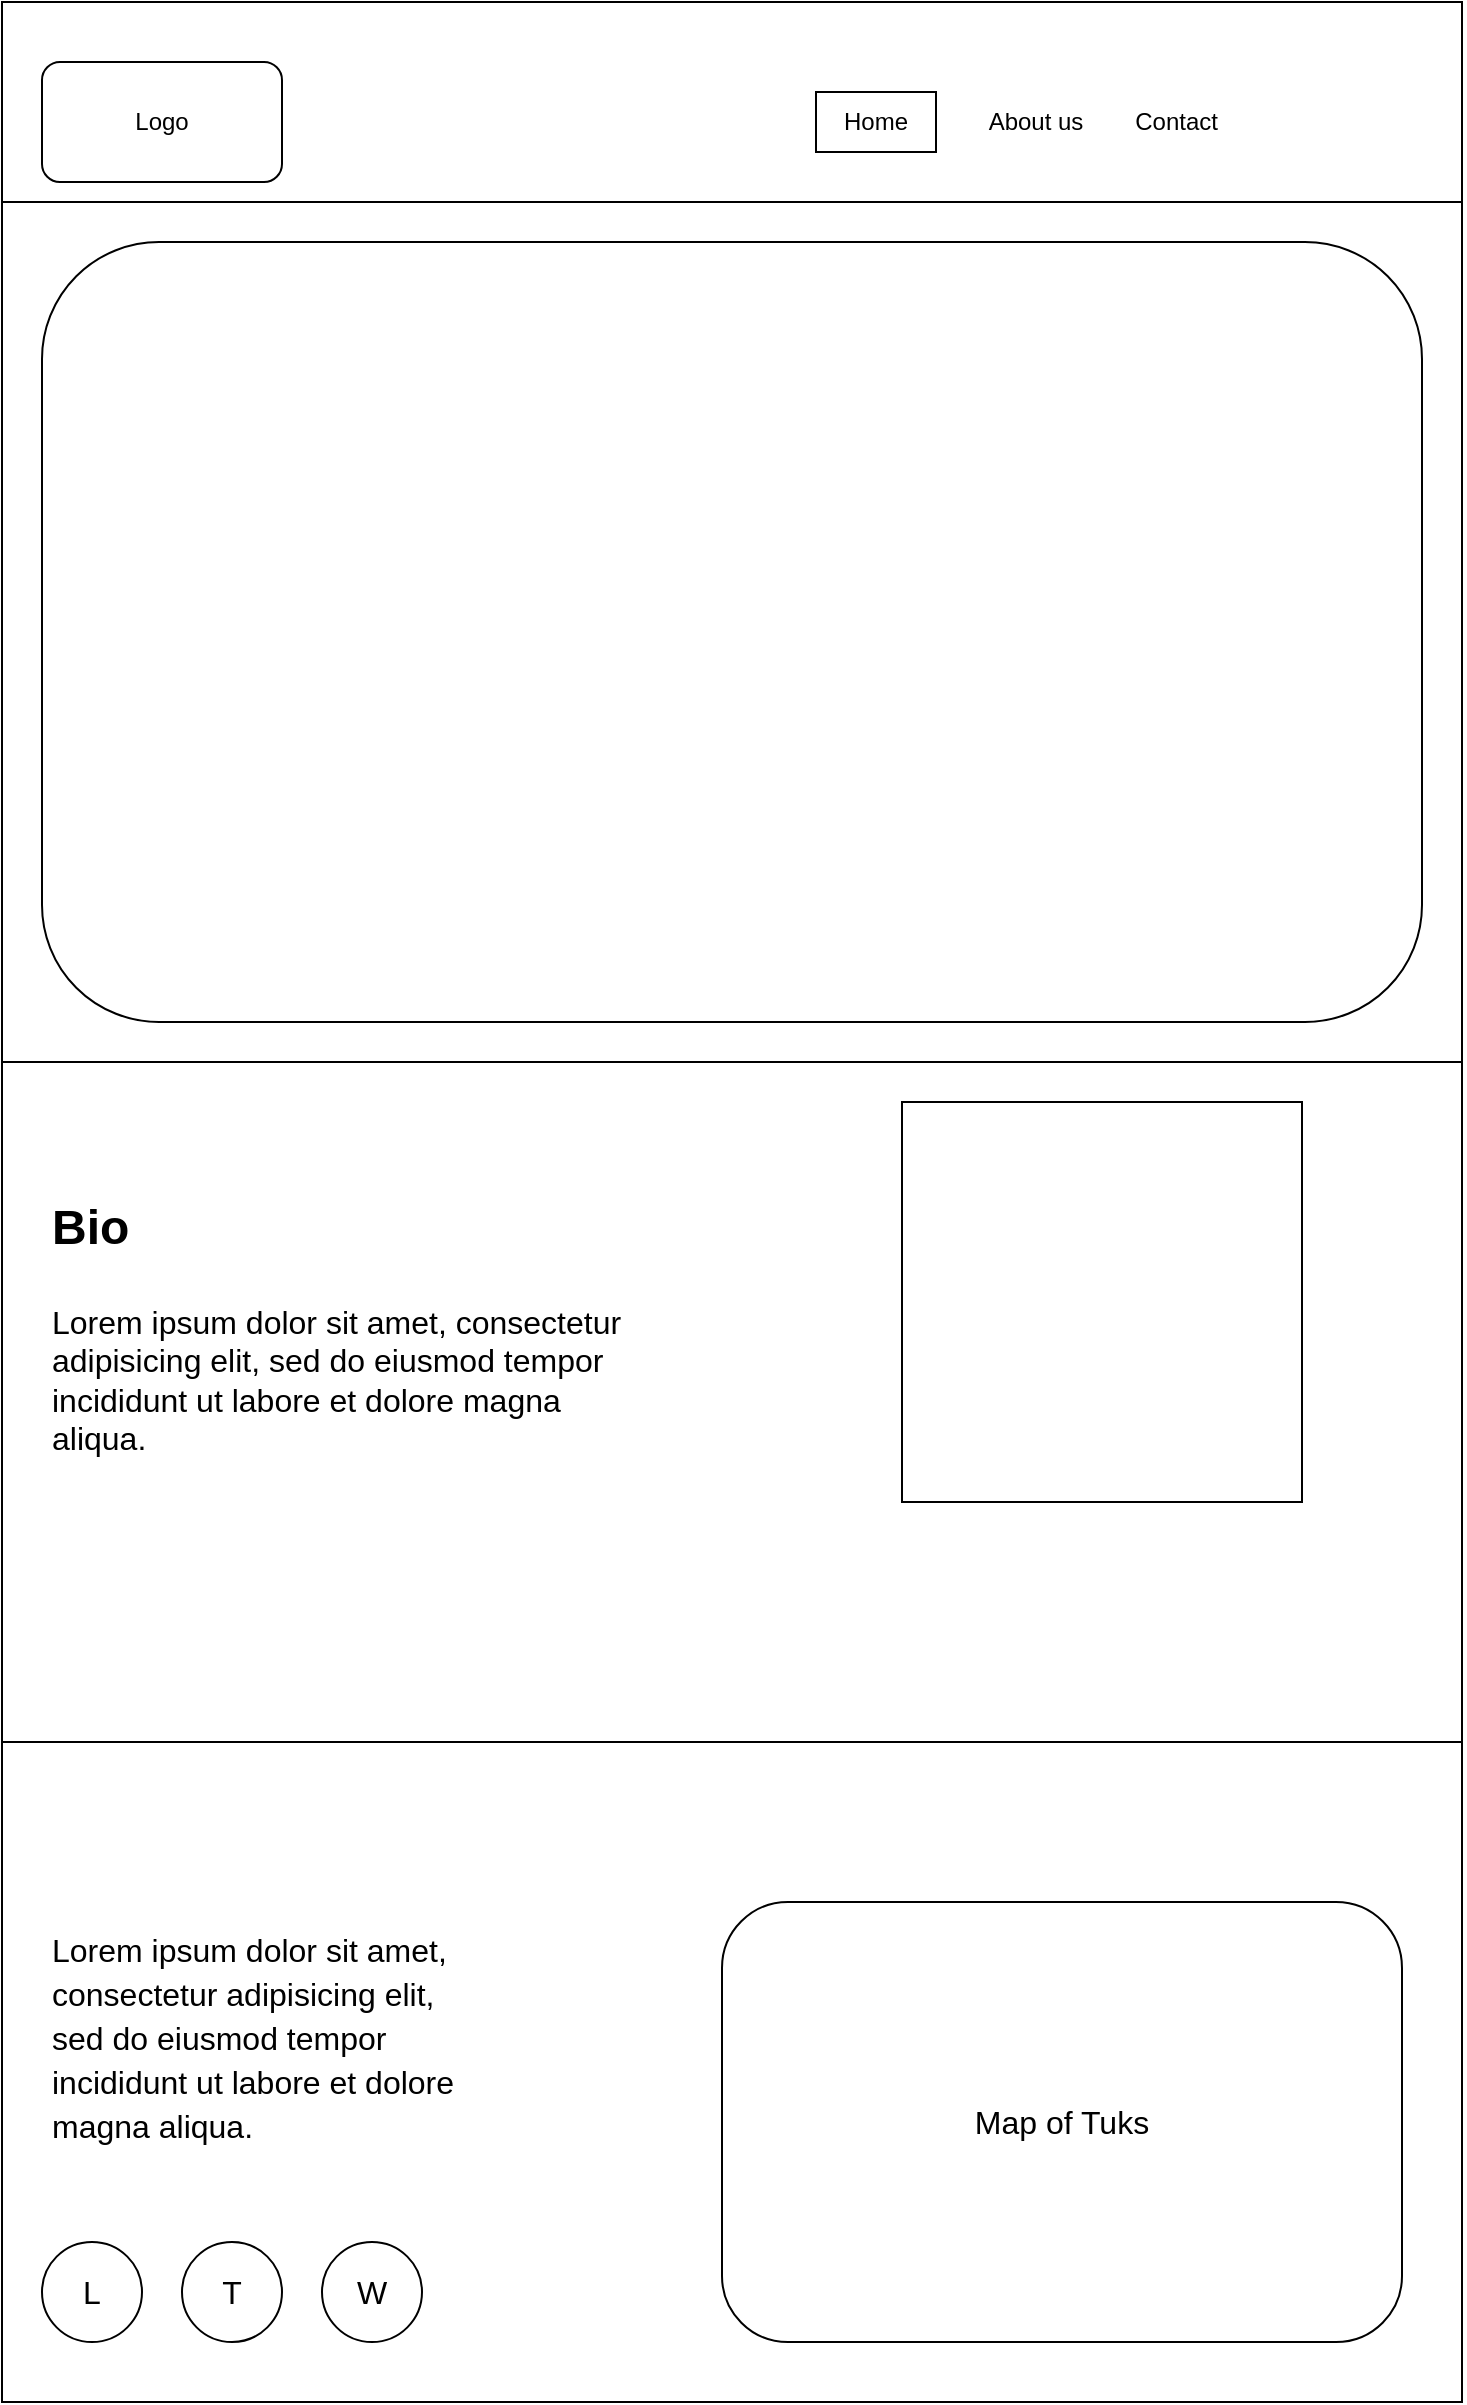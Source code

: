 <mxfile version="20.8.16" type="device" pages="3"><diagram name="Home" id="L5jhxg1fdY_70qyHmlST"><mxGraphModel dx="880" dy="1629" grid="1" gridSize="10" guides="1" tooltips="1" connect="1" arrows="1" fold="1" page="1" pageScale="1" pageWidth="850" pageHeight="1100" math="0" shadow="0"><root><mxCell id="0"/><mxCell id="1" parent="0"/><mxCell id="uuqp2mAMDIRXfUw2wHZH-21" value="" style="group" vertex="1" connectable="0" parent="1"><mxGeometry x="54" y="-1039" width="730" height="1200" as="geometry"/></mxCell><mxCell id="uuqp2mAMDIRXfUw2wHZH-1" value="" style="rounded=0;whiteSpace=wrap;html=1;movable=1;resizable=1;rotatable=1;deletable=1;editable=1;connectable=1;" vertex="1" parent="uuqp2mAMDIRXfUw2wHZH-21"><mxGeometry width="730" height="1200" as="geometry"/></mxCell><mxCell id="uuqp2mAMDIRXfUw2wHZH-2" value="Logo" style="rounded=1;whiteSpace=wrap;html=1;" vertex="1" parent="uuqp2mAMDIRXfUw2wHZH-21"><mxGeometry x="20" y="30" width="120" height="60" as="geometry"/></mxCell><mxCell id="uuqp2mAMDIRXfUw2wHZH-3" value="About us" style="text;html=1;strokeColor=none;fillColor=none;align=center;verticalAlign=middle;whiteSpace=wrap;rounded=0;" vertex="1" parent="uuqp2mAMDIRXfUw2wHZH-21"><mxGeometry x="487" y="45" width="60" height="30" as="geometry"/></mxCell><mxCell id="uuqp2mAMDIRXfUw2wHZH-4" value="Contact&amp;nbsp;" style="text;html=1;strokeColor=none;fillColor=none;align=center;verticalAlign=middle;whiteSpace=wrap;rounded=0;" vertex="1" parent="uuqp2mAMDIRXfUw2wHZH-21"><mxGeometry x="559" y="45" width="60" height="30" as="geometry"/></mxCell><mxCell id="uuqp2mAMDIRXfUw2wHZH-5" value="" style="rounded=1;whiteSpace=wrap;html=1;" vertex="1" parent="uuqp2mAMDIRXfUw2wHZH-21"><mxGeometry x="20" y="120" width="690" height="390" as="geometry"/></mxCell><mxCell id="uuqp2mAMDIRXfUw2wHZH-6" value="&lt;h1 style=&quot;&quot;&gt;&lt;font style=&quot;font-size: 24px;&quot;&gt;Bio&lt;/font&gt;&lt;/h1&gt;&lt;p style=&quot;font-size: 16px;&quot;&gt;Lorem ipsum dolor sit amet, consectetur adipisicing elit, sed do eiusmod tempor incididunt ut labore et dolore magna aliqua.&lt;/p&gt;" style="text;html=1;strokeColor=none;fillColor=none;spacing=5;spacingTop=-20;whiteSpace=wrap;overflow=hidden;rounded=0;fontSize=16;" vertex="1" parent="uuqp2mAMDIRXfUw2wHZH-21"><mxGeometry x="20" y="580" width="310" height="170" as="geometry"/></mxCell><mxCell id="uuqp2mAMDIRXfUw2wHZH-8" value="" style="whiteSpace=wrap;html=1;aspect=fixed;" vertex="1" parent="uuqp2mAMDIRXfUw2wHZH-21"><mxGeometry x="450" y="550" width="200" height="200" as="geometry"/></mxCell><mxCell id="uuqp2mAMDIRXfUw2wHZH-9" value="L" style="ellipse;whiteSpace=wrap;html=1;aspect=fixed;fontSize=16;" vertex="1" parent="uuqp2mAMDIRXfUw2wHZH-21"><mxGeometry x="20" y="1120" width="50" height="50" as="geometry"/></mxCell><mxCell id="uuqp2mAMDIRXfUw2wHZH-10" value="T" style="ellipse;whiteSpace=wrap;html=1;aspect=fixed;fontSize=16;" vertex="1" parent="uuqp2mAMDIRXfUw2wHZH-21"><mxGeometry x="90" y="1120" width="50" height="50" as="geometry"/></mxCell><mxCell id="uuqp2mAMDIRXfUw2wHZH-11" value="W" style="ellipse;whiteSpace=wrap;html=1;aspect=fixed;fontSize=16;" vertex="1" parent="uuqp2mAMDIRXfUw2wHZH-21"><mxGeometry x="160" y="1120" width="50" height="50" as="geometry"/></mxCell><mxCell id="uuqp2mAMDIRXfUw2wHZH-12" value="&lt;h1 style=&quot;line-height: 50%;&quot;&gt;&lt;span style=&quot;background-color: initial; font-size: 16px; font-weight: normal;&quot;&gt;Lorem ipsum dolor sit amet, consectetur adipisicing elit, sed do eiusmod tempor incididunt ut labore et dolore magna aliqua.&lt;/span&gt;&lt;br&gt;&lt;/h1&gt;" style="text;html=1;strokeColor=none;fillColor=none;spacing=5;spacingTop=-20;whiteSpace=wrap;overflow=hidden;rounded=0;fontSize=16;" vertex="1" parent="uuqp2mAMDIRXfUw2wHZH-21"><mxGeometry x="20" y="950" width="210" height="130" as="geometry"/></mxCell><mxCell id="uuqp2mAMDIRXfUw2wHZH-13" value="Map of Tuks" style="rounded=1;whiteSpace=wrap;html=1;fontSize=16;" vertex="1" parent="uuqp2mAMDIRXfUw2wHZH-21"><mxGeometry x="360" y="950" width="340" height="220" as="geometry"/></mxCell><mxCell id="uuqp2mAMDIRXfUw2wHZH-17" value="Home" style="text;html=1;strokeColor=default;fillColor=none;align=center;verticalAlign=middle;whiteSpace=wrap;rounded=0;labelBorderColor=none;" vertex="1" parent="uuqp2mAMDIRXfUw2wHZH-21"><mxGeometry x="407" y="45" width="60" height="30" as="geometry"/></mxCell><mxCell id="uuqp2mAMDIRXfUw2wHZH-18" value="" style="endArrow=none;html=1;rounded=0;fontSize=24;" edge="1" parent="uuqp2mAMDIRXfUw2wHZH-21"><mxGeometry width="50" height="50" relative="1" as="geometry"><mxPoint y="870" as="sourcePoint"/><mxPoint x="730" y="870" as="targetPoint"/></mxGeometry></mxCell><mxCell id="uuqp2mAMDIRXfUw2wHZH-19" value="" style="endArrow=none;html=1;rounded=0;fontSize=24;" edge="1" parent="uuqp2mAMDIRXfUw2wHZH-21"><mxGeometry width="50" height="50" relative="1" as="geometry"><mxPoint y="530" as="sourcePoint"/><mxPoint x="730" y="530" as="targetPoint"/></mxGeometry></mxCell><mxCell id="uuqp2mAMDIRXfUw2wHZH-20" value="" style="endArrow=none;html=1;rounded=0;fontSize=24;" edge="1" parent="uuqp2mAMDIRXfUw2wHZH-21"><mxGeometry width="50" height="50" relative="1" as="geometry"><mxPoint y="100" as="sourcePoint"/><mxPoint x="730" y="100" as="targetPoint"/></mxGeometry></mxCell></root></mxGraphModel></diagram><diagram id="TVanhRDAFozlgG1r7J30" name="Contact us"><mxGraphModel dx="880" dy="1629" grid="1" gridSize="10" guides="1" tooltips="1" connect="1" arrows="1" fold="1" page="1" pageScale="1" pageWidth="850" pageHeight="1100" math="0" shadow="0"><root><mxCell id="0"/><mxCell id="1" parent="0"/><mxCell id="iryPUl64xxmAXnENhKVM-1" value="" style="group;strokeColor=default;" vertex="1" connectable="0" parent="1"><mxGeometry x="54" y="-1039" width="730" height="1200" as="geometry"/></mxCell><mxCell id="iryPUl64xxmAXnENhKVM-2" value="" style="rounded=0;whiteSpace=wrap;html=1;movable=0;resizable=0;rotatable=0;deletable=0;editable=0;connectable=0;" vertex="1" parent="iryPUl64xxmAXnENhKVM-1"><mxGeometry width="730" height="1200" as="geometry"/></mxCell><mxCell id="iryPUl64xxmAXnENhKVM-3" value="Logo" style="rounded=1;whiteSpace=wrap;html=1;" vertex="1" parent="iryPUl64xxmAXnENhKVM-1"><mxGeometry x="20" y="30" width="120" height="60" as="geometry"/></mxCell><mxCell id="iryPUl64xxmAXnENhKVM-4" value="About us" style="text;html=1;strokeColor=none;fillColor=none;align=center;verticalAlign=middle;whiteSpace=wrap;rounded=0;" vertex="1" parent="iryPUl64xxmAXnENhKVM-1"><mxGeometry x="487" y="45" width="60" height="30" as="geometry"/></mxCell><mxCell id="iryPUl64xxmAXnENhKVM-5" value="Contact us" style="text;html=1;strokeColor=default;fillColor=none;align=center;verticalAlign=middle;whiteSpace=wrap;rounded=0;" vertex="1" parent="iryPUl64xxmAXnENhKVM-1"><mxGeometry x="559" y="45" width="71" height="30" as="geometry"/></mxCell><mxCell id="iryPUl64xxmAXnENhKVM-6" value="" style="rounded=1;whiteSpace=wrap;html=1;" vertex="1" parent="iryPUl64xxmAXnENhKVM-1"><mxGeometry x="20" y="309" width="290" height="150" as="geometry"/></mxCell><mxCell id="iryPUl64xxmAXnENhKVM-9" value="L" style="ellipse;whiteSpace=wrap;html=1;aspect=fixed;fontSize=16;" vertex="1" parent="iryPUl64xxmAXnENhKVM-1"><mxGeometry x="20" y="1120" width="50" height="50" as="geometry"/></mxCell><mxCell id="iryPUl64xxmAXnENhKVM-10" value="T" style="ellipse;whiteSpace=wrap;html=1;aspect=fixed;fontSize=16;" vertex="1" parent="iryPUl64xxmAXnENhKVM-1"><mxGeometry x="90" y="1120" width="50" height="50" as="geometry"/></mxCell><mxCell id="iryPUl64xxmAXnENhKVM-11" value="W" style="ellipse;whiteSpace=wrap;html=1;aspect=fixed;fontSize=16;" vertex="1" parent="iryPUl64xxmAXnENhKVM-1"><mxGeometry x="160" y="1120" width="50" height="50" as="geometry"/></mxCell><mxCell id="iryPUl64xxmAXnENhKVM-12" value="&lt;h1 style=&quot;line-height: 50%;&quot;&gt;&lt;span style=&quot;background-color: initial; font-size: 16px; font-weight: normal;&quot;&gt;Lorem ipsum dolor sit amet, consectetur adipisicing elit, sed do eiusmod tempor incididunt ut labore et dolore magna aliqua.&lt;/span&gt;&lt;br&gt;&lt;/h1&gt;" style="text;html=1;strokeColor=none;fillColor=none;spacing=5;spacingTop=-20;whiteSpace=wrap;overflow=hidden;rounded=0;fontSize=16;" vertex="1" parent="iryPUl64xxmAXnENhKVM-1"><mxGeometry x="20" y="950" width="210" height="130" as="geometry"/></mxCell><mxCell id="iryPUl64xxmAXnENhKVM-13" value="Map of Tuks" style="rounded=1;whiteSpace=wrap;html=1;fontSize=16;" vertex="1" parent="iryPUl64xxmAXnENhKVM-1"><mxGeometry x="360" y="950" width="340" height="220" as="geometry"/></mxCell><mxCell id="iryPUl64xxmAXnENhKVM-14" value="Home" style="text;html=1;strokeColor=none;fillColor=none;align=center;verticalAlign=middle;whiteSpace=wrap;rounded=0;" vertex="1" parent="iryPUl64xxmAXnENhKVM-1"><mxGeometry x="407" y="45" width="60" height="30" as="geometry"/></mxCell><mxCell id="iryPUl64xxmAXnENhKVM-15" value="" style="endArrow=none;html=1;rounded=0;fontSize=24;" edge="1" parent="iryPUl64xxmAXnENhKVM-1"><mxGeometry width="50" height="50" relative="1" as="geometry"><mxPoint y="870" as="sourcePoint"/><mxPoint x="730" y="870" as="targetPoint"/></mxGeometry></mxCell><mxCell id="iryPUl64xxmAXnENhKVM-16" value="" style="endArrow=none;html=1;rounded=0;fontSize=24;" edge="1" parent="iryPUl64xxmAXnENhKVM-1"><mxGeometry width="50" height="50" relative="1" as="geometry"><mxPoint y="530" as="sourcePoint"/><mxPoint x="730" y="530" as="targetPoint"/></mxGeometry></mxCell><mxCell id="iryPUl64xxmAXnENhKVM-17" value="" style="endArrow=none;html=1;rounded=0;fontSize=24;" edge="1" parent="iryPUl64xxmAXnENhKVM-1"><mxGeometry width="50" height="50" relative="1" as="geometry"><mxPoint y="100" as="sourcePoint"/><mxPoint x="730" y="100" as="targetPoint"/></mxGeometry></mxCell><mxCell id="8cqH1813YaM1xqEgcEM7-1" value="" style="rounded=1;whiteSpace=wrap;html=1;labelBorderColor=none;strokeColor=default;fontSize=20;" vertex="1" parent="iryPUl64xxmAXnENhKVM-1"><mxGeometry x="20" y="259" width="290" height="30" as="geometry"/></mxCell><mxCell id="8cqH1813YaM1xqEgcEM7-2" value="" style="rounded=1;whiteSpace=wrap;html=1;labelBorderColor=none;strokeColor=default;fontSize=20;" vertex="1" parent="iryPUl64xxmAXnENhKVM-1"><mxGeometry x="20" y="219" width="290" height="30" as="geometry"/></mxCell><mxCell id="8cqH1813YaM1xqEgcEM7-3" value="" style="rounded=1;whiteSpace=wrap;html=1;labelBorderColor=none;strokeColor=default;fontSize=20;" vertex="1" parent="iryPUl64xxmAXnENhKVM-1"><mxGeometry x="20" y="179" width="290" height="30" as="geometry"/></mxCell><mxCell id="8cqH1813YaM1xqEgcEM7-4" value="" style="rounded=1;whiteSpace=wrap;html=1;labelBorderColor=none;strokeColor=default;fontSize=20;" vertex="1" parent="iryPUl64xxmAXnENhKVM-1"><mxGeometry x="26" y="479" width="74" height="31" as="geometry"/></mxCell><mxCell id="8cqH1813YaM1xqEgcEM7-5" value="&lt;h1&gt;Contact us&lt;/h1&gt;&lt;p&gt;Lorem ipsum dolor sit amet, consectetur adipisicing elit, sed do eiusmod tempor incididunt ut labore et dolore magna aliqua.&lt;/p&gt;" style="text;html=1;strokeColor=none;fillColor=none;spacing=5;spacingTop=-20;whiteSpace=wrap;overflow=hidden;rounded=0;fontSize=20;" vertex="1" parent="iryPUl64xxmAXnENhKVM-1"><mxGeometry x="20" y="98" width="230" height="81" as="geometry"/></mxCell></root></mxGraphModel></diagram><diagram id="iyJ4JpEXqSTqy77wMst4" name="About us"><mxGraphModel dx="880" dy="1629" grid="1" gridSize="10" guides="1" tooltips="1" connect="1" arrows="1" fold="1" page="1" pageScale="1" pageWidth="850" pageHeight="1100" math="0" shadow="0"><root><mxCell id="0"/><mxCell id="1" parent="0"/><mxCell id="_Mq7_If5JjahfOkfd92B-2" value="" style="rounded=0;whiteSpace=wrap;html=1;movable=0;resizable=0;rotatable=0;deletable=0;editable=0;connectable=0;" vertex="1" parent="1"><mxGeometry x="54" y="-1039" width="730" height="1200" as="geometry"/></mxCell><mxCell id="_Mq7_If5JjahfOkfd92B-3" value="Logo" style="rounded=1;whiteSpace=wrap;html=1;" vertex="1" parent="1"><mxGeometry x="74" y="-1009" width="120" height="60" as="geometry"/></mxCell><mxCell id="_Mq7_If5JjahfOkfd92B-4" value="About us" style="text;html=1;strokeColor=default;fillColor=none;align=center;verticalAlign=middle;whiteSpace=wrap;rounded=0;" vertex="1" parent="1"><mxGeometry x="541" y="-994" width="60" height="30" as="geometry"/></mxCell><mxCell id="_Mq7_If5JjahfOkfd92B-5" value="Contact us" style="text;html=1;strokeColor=none;fillColor=none;align=center;verticalAlign=middle;whiteSpace=wrap;rounded=0;" vertex="1" parent="1"><mxGeometry x="613" y="-994" width="67" height="30" as="geometry"/></mxCell><mxCell id="_Mq7_If5JjahfOkfd92B-9" value="L" style="ellipse;whiteSpace=wrap;html=1;aspect=fixed;fontSize=16;" vertex="1" parent="1"><mxGeometry x="74" y="81" width="50" height="50" as="geometry"/></mxCell><mxCell id="_Mq7_If5JjahfOkfd92B-10" value="T" style="ellipse;whiteSpace=wrap;html=1;aspect=fixed;fontSize=16;" vertex="1" parent="1"><mxGeometry x="144" y="81" width="50" height="50" as="geometry"/></mxCell><mxCell id="_Mq7_If5JjahfOkfd92B-11" value="W" style="ellipse;whiteSpace=wrap;html=1;aspect=fixed;fontSize=16;" vertex="1" parent="1"><mxGeometry x="214" y="81" width="50" height="50" as="geometry"/></mxCell><mxCell id="_Mq7_If5JjahfOkfd92B-12" value="&lt;h1 style=&quot;line-height: 50%;&quot;&gt;&lt;span style=&quot;background-color: initial; font-size: 16px; font-weight: normal;&quot;&gt;Lorem ipsum dolor sit amet, consectetur adipisicing elit, sed do eiusmod tempor incididunt ut labore et dolore magna aliqua.&lt;/span&gt;&lt;br&gt;&lt;/h1&gt;" style="text;html=1;strokeColor=none;fillColor=none;spacing=5;spacingTop=-20;whiteSpace=wrap;overflow=hidden;rounded=0;fontSize=16;" vertex="1" parent="1"><mxGeometry x="74" y="-89" width="210" height="130" as="geometry"/></mxCell><mxCell id="_Mq7_If5JjahfOkfd92B-13" value="Map of Tuks" style="rounded=1;whiteSpace=wrap;html=1;fontSize=16;" vertex="1" parent="1"><mxGeometry x="414" y="-89" width="340" height="220" as="geometry"/></mxCell><mxCell id="_Mq7_If5JjahfOkfd92B-14" value="Home" style="text;html=1;strokeColor=none;fillColor=none;align=center;verticalAlign=middle;whiteSpace=wrap;rounded=0;" vertex="1" parent="1"><mxGeometry x="461" y="-994" width="60" height="30" as="geometry"/></mxCell><mxCell id="_Mq7_If5JjahfOkfd92B-15" value="" style="endArrow=none;html=1;rounded=0;fontSize=24;" edge="1" parent="1"><mxGeometry width="50" height="50" relative="1" as="geometry"><mxPoint x="54" y="-169" as="sourcePoint"/><mxPoint x="784" y="-169" as="targetPoint"/></mxGeometry></mxCell><mxCell id="_Mq7_If5JjahfOkfd92B-17" value="" style="endArrow=none;html=1;rounded=0;fontSize=24;" edge="1" parent="1"><mxGeometry width="50" height="50" relative="1" as="geometry"><mxPoint x="54" y="-939" as="sourcePoint"/><mxPoint x="784" y="-939" as="targetPoint"/></mxGeometry></mxCell><mxCell id="_Mq7_If5JjahfOkfd92B-19" value="" style="rounded=0;whiteSpace=wrap;html=1;fontSize=24;" vertex="1" parent="1"><mxGeometry x="80" y="-860" width="680" height="120" as="geometry"/></mxCell><mxCell id="_Mq7_If5JjahfOkfd92B-20" value="" style="rounded=0;whiteSpace=wrap;html=1;fontSize=24;" vertex="1" parent="1"><mxGeometry x="80" y="-740" width="680" height="110" as="geometry"/></mxCell><mxCell id="4uxnQiY9IrJ9UbLTA2DG-2" value="" style="rounded=0;whiteSpace=wrap;html=1;fontSize=24;" vertex="1" parent="1"><mxGeometry x="80" y="-630" width="180" height="390" as="geometry"/></mxCell><mxCell id="4uxnQiY9IrJ9UbLTA2DG-3" value="" style="rounded=0;whiteSpace=wrap;html=1;fontSize=24;" vertex="1" parent="1"><mxGeometry x="260" y="-630" width="500" height="390" as="geometry"/></mxCell><mxCell id="4uxnQiY9IrJ9UbLTA2DG-5" value="&lt;h1&gt;About us&lt;/h1&gt;&lt;p&gt;Lorem ipsum dolor sit amet, consectetur adipisicing elit, sed do eiusmod tempor incididunt ut labore et dolore magna aliqua.&lt;/p&gt;" style="text;html=1;strokeColor=none;fillColor=none;spacing=5;spacingTop=-20;whiteSpace=wrap;overflow=hidden;rounded=0;fontSize=24;" vertex="1" parent="1"><mxGeometry x="80" y="-830" width="680" height="200" as="geometry"/></mxCell><mxCell id="4uxnQiY9IrJ9UbLTA2DG-6" value="&lt;h1 style=&quot;font-size: 20px;&quot;&gt;Work Experience&lt;/h1&gt;&lt;p style=&quot;font-size: 20px;&quot;&gt;Lorem ipsum dolor sit amet, consectetur adipisicing elit, sed do eiusmod tempor incididunt ut labore et dolore magna aliqua.&lt;/p&gt;" style="text;html=1;strokeColor=none;fillColor=none;spacing=5;spacingTop=-20;whiteSpace=wrap;overflow=hidden;rounded=0;fontSize=20;" vertex="1" parent="1"><mxGeometry x="271" y="-620" width="409" height="300" as="geometry"/></mxCell></root></mxGraphModel></diagram></mxfile>